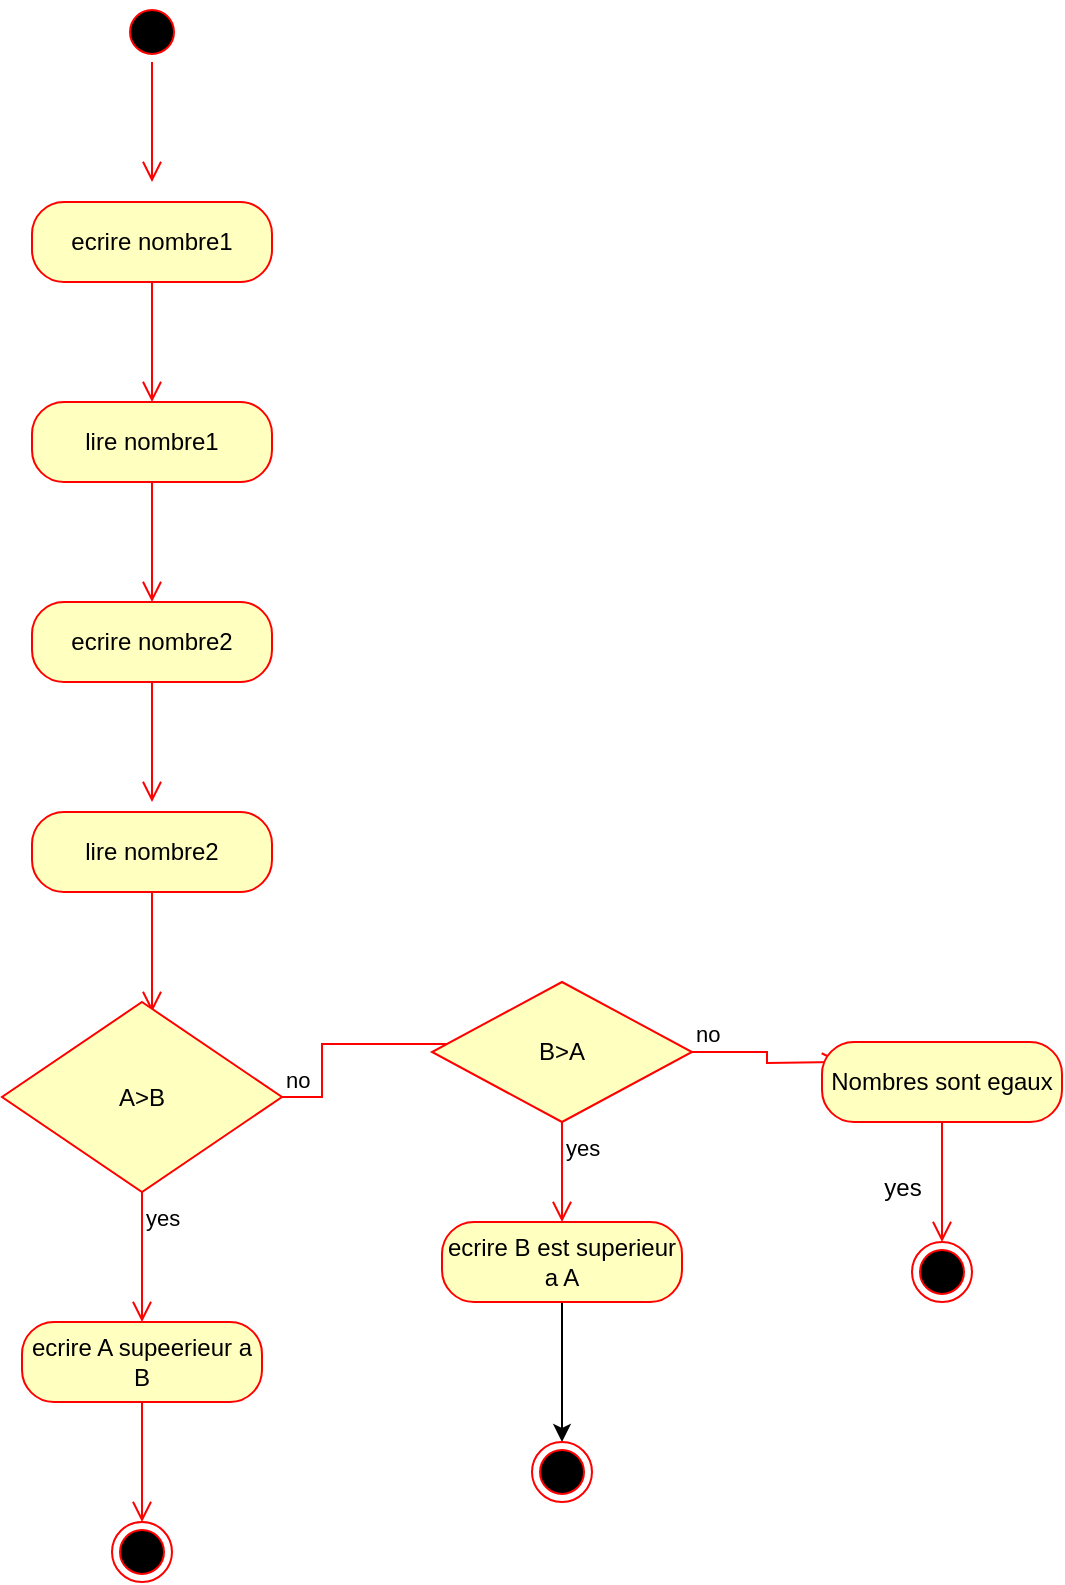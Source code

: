<mxfile version="21.6.1" type="device">
  <diagram name="Page-1" id="qpV1697xvqeQXFISAnta">
    <mxGraphModel dx="504" dy="707" grid="1" gridSize="10" guides="1" tooltips="1" connect="1" arrows="1" fold="1" page="1" pageScale="1" pageWidth="827" pageHeight="1169" math="0" shadow="0">
      <root>
        <mxCell id="0" />
        <mxCell id="1" parent="0" />
        <mxCell id="zIrn6PvFJXvHQdIse-j1-1" value="" style="ellipse;html=1;shape=startState;fillColor=#000000;strokeColor=#ff0000;" vertex="1" parent="1">
          <mxGeometry x="180" y="80" width="30" height="30" as="geometry" />
        </mxCell>
        <mxCell id="zIrn6PvFJXvHQdIse-j1-2" value="" style="edgeStyle=orthogonalEdgeStyle;html=1;verticalAlign=bottom;endArrow=open;endSize=8;strokeColor=#ff0000;rounded=0;" edge="1" source="zIrn6PvFJXvHQdIse-j1-1" parent="1">
          <mxGeometry relative="1" as="geometry">
            <mxPoint x="195" y="170" as="targetPoint" />
          </mxGeometry>
        </mxCell>
        <mxCell id="zIrn6PvFJXvHQdIse-j1-6" value="ecrire nombre1" style="rounded=1;whiteSpace=wrap;html=1;arcSize=40;fontColor=#000000;fillColor=#ffffc0;strokeColor=#ff0000;" vertex="1" parent="1">
          <mxGeometry x="135" y="180" width="120" height="40" as="geometry" />
        </mxCell>
        <mxCell id="zIrn6PvFJXvHQdIse-j1-7" value="" style="edgeStyle=orthogonalEdgeStyle;html=1;verticalAlign=bottom;endArrow=open;endSize=8;strokeColor=#ff0000;rounded=0;" edge="1" source="zIrn6PvFJXvHQdIse-j1-6" parent="1">
          <mxGeometry relative="1" as="geometry">
            <mxPoint x="195" y="280" as="targetPoint" />
          </mxGeometry>
        </mxCell>
        <mxCell id="zIrn6PvFJXvHQdIse-j1-8" value="lire nombre1" style="rounded=1;whiteSpace=wrap;html=1;arcSize=40;fontColor=#000000;fillColor=#ffffc0;strokeColor=#ff0000;" vertex="1" parent="1">
          <mxGeometry x="135" y="280" width="120" height="40" as="geometry" />
        </mxCell>
        <mxCell id="zIrn6PvFJXvHQdIse-j1-9" value="" style="edgeStyle=orthogonalEdgeStyle;html=1;verticalAlign=bottom;endArrow=open;endSize=8;strokeColor=#ff0000;rounded=0;" edge="1" source="zIrn6PvFJXvHQdIse-j1-8" parent="1">
          <mxGeometry relative="1" as="geometry">
            <mxPoint x="195" y="380" as="targetPoint" />
          </mxGeometry>
        </mxCell>
        <mxCell id="zIrn6PvFJXvHQdIse-j1-10" value="ecrire nombre2" style="rounded=1;whiteSpace=wrap;html=1;arcSize=40;fontColor=#000000;fillColor=#ffffc0;strokeColor=#ff0000;" vertex="1" parent="1">
          <mxGeometry x="135" y="380" width="120" height="40" as="geometry" />
        </mxCell>
        <mxCell id="zIrn6PvFJXvHQdIse-j1-11" value="" style="edgeStyle=orthogonalEdgeStyle;html=1;verticalAlign=bottom;endArrow=open;endSize=8;strokeColor=#ff0000;rounded=0;" edge="1" source="zIrn6PvFJXvHQdIse-j1-10" parent="1">
          <mxGeometry relative="1" as="geometry">
            <mxPoint x="195" y="480" as="targetPoint" />
          </mxGeometry>
        </mxCell>
        <mxCell id="zIrn6PvFJXvHQdIse-j1-12" value="lire nombre2" style="rounded=1;whiteSpace=wrap;html=1;arcSize=40;fontColor=#000000;fillColor=#ffffc0;strokeColor=#ff0000;" vertex="1" parent="1">
          <mxGeometry x="135" y="485" width="120" height="40" as="geometry" />
        </mxCell>
        <mxCell id="zIrn6PvFJXvHQdIse-j1-13" value="" style="edgeStyle=orthogonalEdgeStyle;html=1;verticalAlign=bottom;endArrow=open;endSize=8;strokeColor=#ff0000;rounded=0;" edge="1" source="zIrn6PvFJXvHQdIse-j1-12" parent="1">
          <mxGeometry relative="1" as="geometry">
            <mxPoint x="195" y="585" as="targetPoint" />
          </mxGeometry>
        </mxCell>
        <mxCell id="zIrn6PvFJXvHQdIse-j1-16" value="A&amp;gt;B" style="rhombus;whiteSpace=wrap;html=1;fontColor=#000000;fillColor=#ffffc0;strokeColor=#ff0000;" vertex="1" parent="1">
          <mxGeometry x="120" y="580" width="140" height="95" as="geometry" />
        </mxCell>
        <mxCell id="zIrn6PvFJXvHQdIse-j1-17" value="no" style="edgeStyle=orthogonalEdgeStyle;html=1;align=left;verticalAlign=bottom;endArrow=open;endSize=8;strokeColor=#ff0000;rounded=0;" edge="1" source="zIrn6PvFJXvHQdIse-j1-16" parent="1">
          <mxGeometry x="-1" relative="1" as="geometry">
            <mxPoint x="350" y="600" as="targetPoint" />
            <Array as="points">
              <mxPoint x="280" y="628" />
              <mxPoint x="280" y="601" />
            </Array>
          </mxGeometry>
        </mxCell>
        <mxCell id="zIrn6PvFJXvHQdIse-j1-18" value="yes" style="edgeStyle=orthogonalEdgeStyle;html=1;align=left;verticalAlign=top;endArrow=open;endSize=8;strokeColor=#ff0000;rounded=0;" edge="1" source="zIrn6PvFJXvHQdIse-j1-16" parent="1">
          <mxGeometry x="-1" relative="1" as="geometry">
            <mxPoint x="190" y="740" as="targetPoint" />
            <Array as="points">
              <mxPoint x="190" y="730" />
            </Array>
          </mxGeometry>
        </mxCell>
        <mxCell id="zIrn6PvFJXvHQdIse-j1-19" value="ecrire A supeerieur a B" style="rounded=1;whiteSpace=wrap;html=1;arcSize=40;fontColor=#000000;fillColor=#ffffc0;strokeColor=#ff0000;" vertex="1" parent="1">
          <mxGeometry x="130" y="740" width="120" height="40" as="geometry" />
        </mxCell>
        <mxCell id="zIrn6PvFJXvHQdIse-j1-20" value="" style="edgeStyle=orthogonalEdgeStyle;html=1;verticalAlign=bottom;endArrow=open;endSize=8;strokeColor=#ff0000;rounded=0;" edge="1" source="zIrn6PvFJXvHQdIse-j1-19" parent="1">
          <mxGeometry relative="1" as="geometry">
            <mxPoint x="190" y="840" as="targetPoint" />
          </mxGeometry>
        </mxCell>
        <mxCell id="zIrn6PvFJXvHQdIse-j1-28" value="" style="edgeStyle=orthogonalEdgeStyle;rounded=0;orthogonalLoop=1;jettySize=auto;html=1;" edge="1" parent="1" source="zIrn6PvFJXvHQdIse-j1-21" target="zIrn6PvFJXvHQdIse-j1-24">
          <mxGeometry relative="1" as="geometry" />
        </mxCell>
        <mxCell id="zIrn6PvFJXvHQdIse-j1-21" value="ecrire B est superieur a A" style="rounded=1;whiteSpace=wrap;html=1;arcSize=40;fontColor=#000000;fillColor=#ffffc0;strokeColor=#ff0000;" vertex="1" parent="1">
          <mxGeometry x="340" y="690" width="120" height="40" as="geometry" />
        </mxCell>
        <mxCell id="zIrn6PvFJXvHQdIse-j1-23" value="" style="ellipse;html=1;shape=endState;fillColor=#000000;strokeColor=#ff0000;" vertex="1" parent="1">
          <mxGeometry x="175" y="840" width="30" height="30" as="geometry" />
        </mxCell>
        <mxCell id="zIrn6PvFJXvHQdIse-j1-24" value="" style="ellipse;html=1;shape=endState;fillColor=#000000;strokeColor=#ff0000;" vertex="1" parent="1">
          <mxGeometry x="385" y="800" width="30" height="30" as="geometry" />
        </mxCell>
        <mxCell id="zIrn6PvFJXvHQdIse-j1-25" value="B&amp;gt;A" style="rhombus;whiteSpace=wrap;html=1;fontColor=#000000;fillColor=#ffffc0;strokeColor=#ff0000;" vertex="1" parent="1">
          <mxGeometry x="335" y="570" width="130" height="70" as="geometry" />
        </mxCell>
        <mxCell id="zIrn6PvFJXvHQdIse-j1-26" value="no" style="edgeStyle=orthogonalEdgeStyle;html=1;align=left;verticalAlign=bottom;endArrow=open;endSize=8;strokeColor=#ff0000;rounded=0;" edge="1" source="zIrn6PvFJXvHQdIse-j1-25" parent="1">
          <mxGeometry x="-1" relative="1" as="geometry">
            <mxPoint x="540" y="610" as="targetPoint" />
          </mxGeometry>
        </mxCell>
        <mxCell id="zIrn6PvFJXvHQdIse-j1-27" value="yes" style="edgeStyle=orthogonalEdgeStyle;html=1;align=left;verticalAlign=top;endArrow=open;endSize=8;strokeColor=#ff0000;rounded=0;" edge="1" source="zIrn6PvFJXvHQdIse-j1-25" parent="1">
          <mxGeometry x="-1" relative="1" as="geometry">
            <mxPoint x="400" y="690" as="targetPoint" />
          </mxGeometry>
        </mxCell>
        <mxCell id="zIrn6PvFJXvHQdIse-j1-29" value="Nombres sont egaux" style="rounded=1;whiteSpace=wrap;html=1;arcSize=40;fontColor=#000000;fillColor=#ffffc0;strokeColor=#ff0000;" vertex="1" parent="1">
          <mxGeometry x="530" y="600" width="120" height="40" as="geometry" />
        </mxCell>
        <mxCell id="zIrn6PvFJXvHQdIse-j1-30" value="" style="edgeStyle=orthogonalEdgeStyle;html=1;verticalAlign=bottom;endArrow=open;endSize=8;strokeColor=#ff0000;rounded=0;" edge="1" source="zIrn6PvFJXvHQdIse-j1-29" parent="1">
          <mxGeometry relative="1" as="geometry">
            <mxPoint x="590" y="700" as="targetPoint" />
          </mxGeometry>
        </mxCell>
        <mxCell id="zIrn6PvFJXvHQdIse-j1-31" value="" style="ellipse;html=1;shape=endState;fillColor=#000000;strokeColor=#ff0000;" vertex="1" parent="1">
          <mxGeometry x="575" y="700" width="30" height="30" as="geometry" />
        </mxCell>
        <mxCell id="zIrn6PvFJXvHQdIse-j1-32" value="yes" style="text;html=1;align=center;verticalAlign=middle;resizable=0;points=[];autosize=1;strokeColor=none;fillColor=none;" vertex="1" parent="1">
          <mxGeometry x="550" y="658" width="40" height="30" as="geometry" />
        </mxCell>
      </root>
    </mxGraphModel>
  </diagram>
</mxfile>
